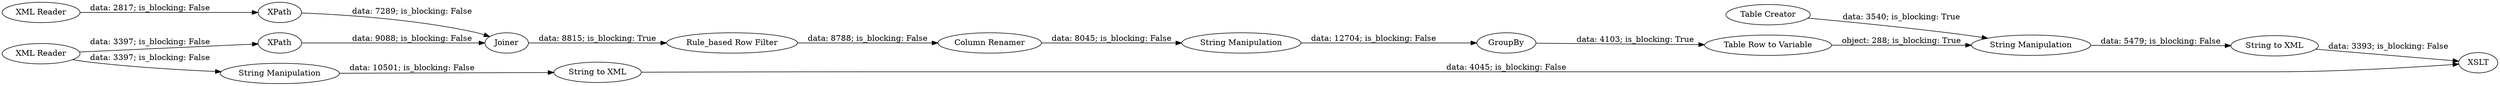 digraph {
	"-5100302973946438934_22" [label="String Manipulation"]
	"-5100302973946438934_42" [label="Column Renamer"]
	"-5100302973946438934_10" [label="String to XML"]
	"-5100302973946438934_39" [label=Joiner]
	"-5100302973946438934_13" [label=GroupBy]
	"-5100302973946438934_41" [label=XPath]
	"-5100302973946438934_14" [label="Table Row to Variable"]
	"-5100302973946438934_15" [label="String Manipulation"]
	"-5100302973946438934_16" [label="XML Reader"]
	"-5100302973946438934_26" [label="XML Reader"]
	"-5100302973946438934_40" [label="Rule_based Row Filter"]
	"-5100302973946438934_17" [label="String Manipulation"]
	"-5100302973946438934_43" [label="Table Creator"]
	"-5100302973946438934_37" [label=XPath]
	"-5100302973946438934_3" [label=XSLT]
	"-5100302973946438934_2" [label="String to XML"]
	"-5100302973946438934_2" -> "-5100302973946438934_3" [label="data: 4045; is_blocking: False"]
	"-5100302973946438934_10" -> "-5100302973946438934_3" [label="data: 3393; is_blocking: False"]
	"-5100302973946438934_40" -> "-5100302973946438934_42" [label="data: 8788; is_blocking: False"]
	"-5100302973946438934_37" -> "-5100302973946438934_39" [label="data: 9088; is_blocking: False"]
	"-5100302973946438934_26" -> "-5100302973946438934_41" [label="data: 2817; is_blocking: False"]
	"-5100302973946438934_13" -> "-5100302973946438934_14" [label="data: 4103; is_blocking: True"]
	"-5100302973946438934_17" -> "-5100302973946438934_13" [label="data: 12704; is_blocking: False"]
	"-5100302973946438934_22" -> "-5100302973946438934_2" [label="data: 10501; is_blocking: False"]
	"-5100302973946438934_42" -> "-5100302973946438934_17" [label="data: 8045; is_blocking: False"]
	"-5100302973946438934_15" -> "-5100302973946438934_10" [label="data: 5479; is_blocking: False"]
	"-5100302973946438934_41" -> "-5100302973946438934_39" [label="data: 7289; is_blocking: False"]
	"-5100302973946438934_43" -> "-5100302973946438934_15" [label="data: 3540; is_blocking: True"]
	"-5100302973946438934_16" -> "-5100302973946438934_22" [label="data: 3397; is_blocking: False"]
	"-5100302973946438934_39" -> "-5100302973946438934_40" [label="data: 8815; is_blocking: True"]
	"-5100302973946438934_16" -> "-5100302973946438934_37" [label="data: 3397; is_blocking: False"]
	"-5100302973946438934_14" -> "-5100302973946438934_15" [label="object: 288; is_blocking: True"]
	rankdir=LR
}
